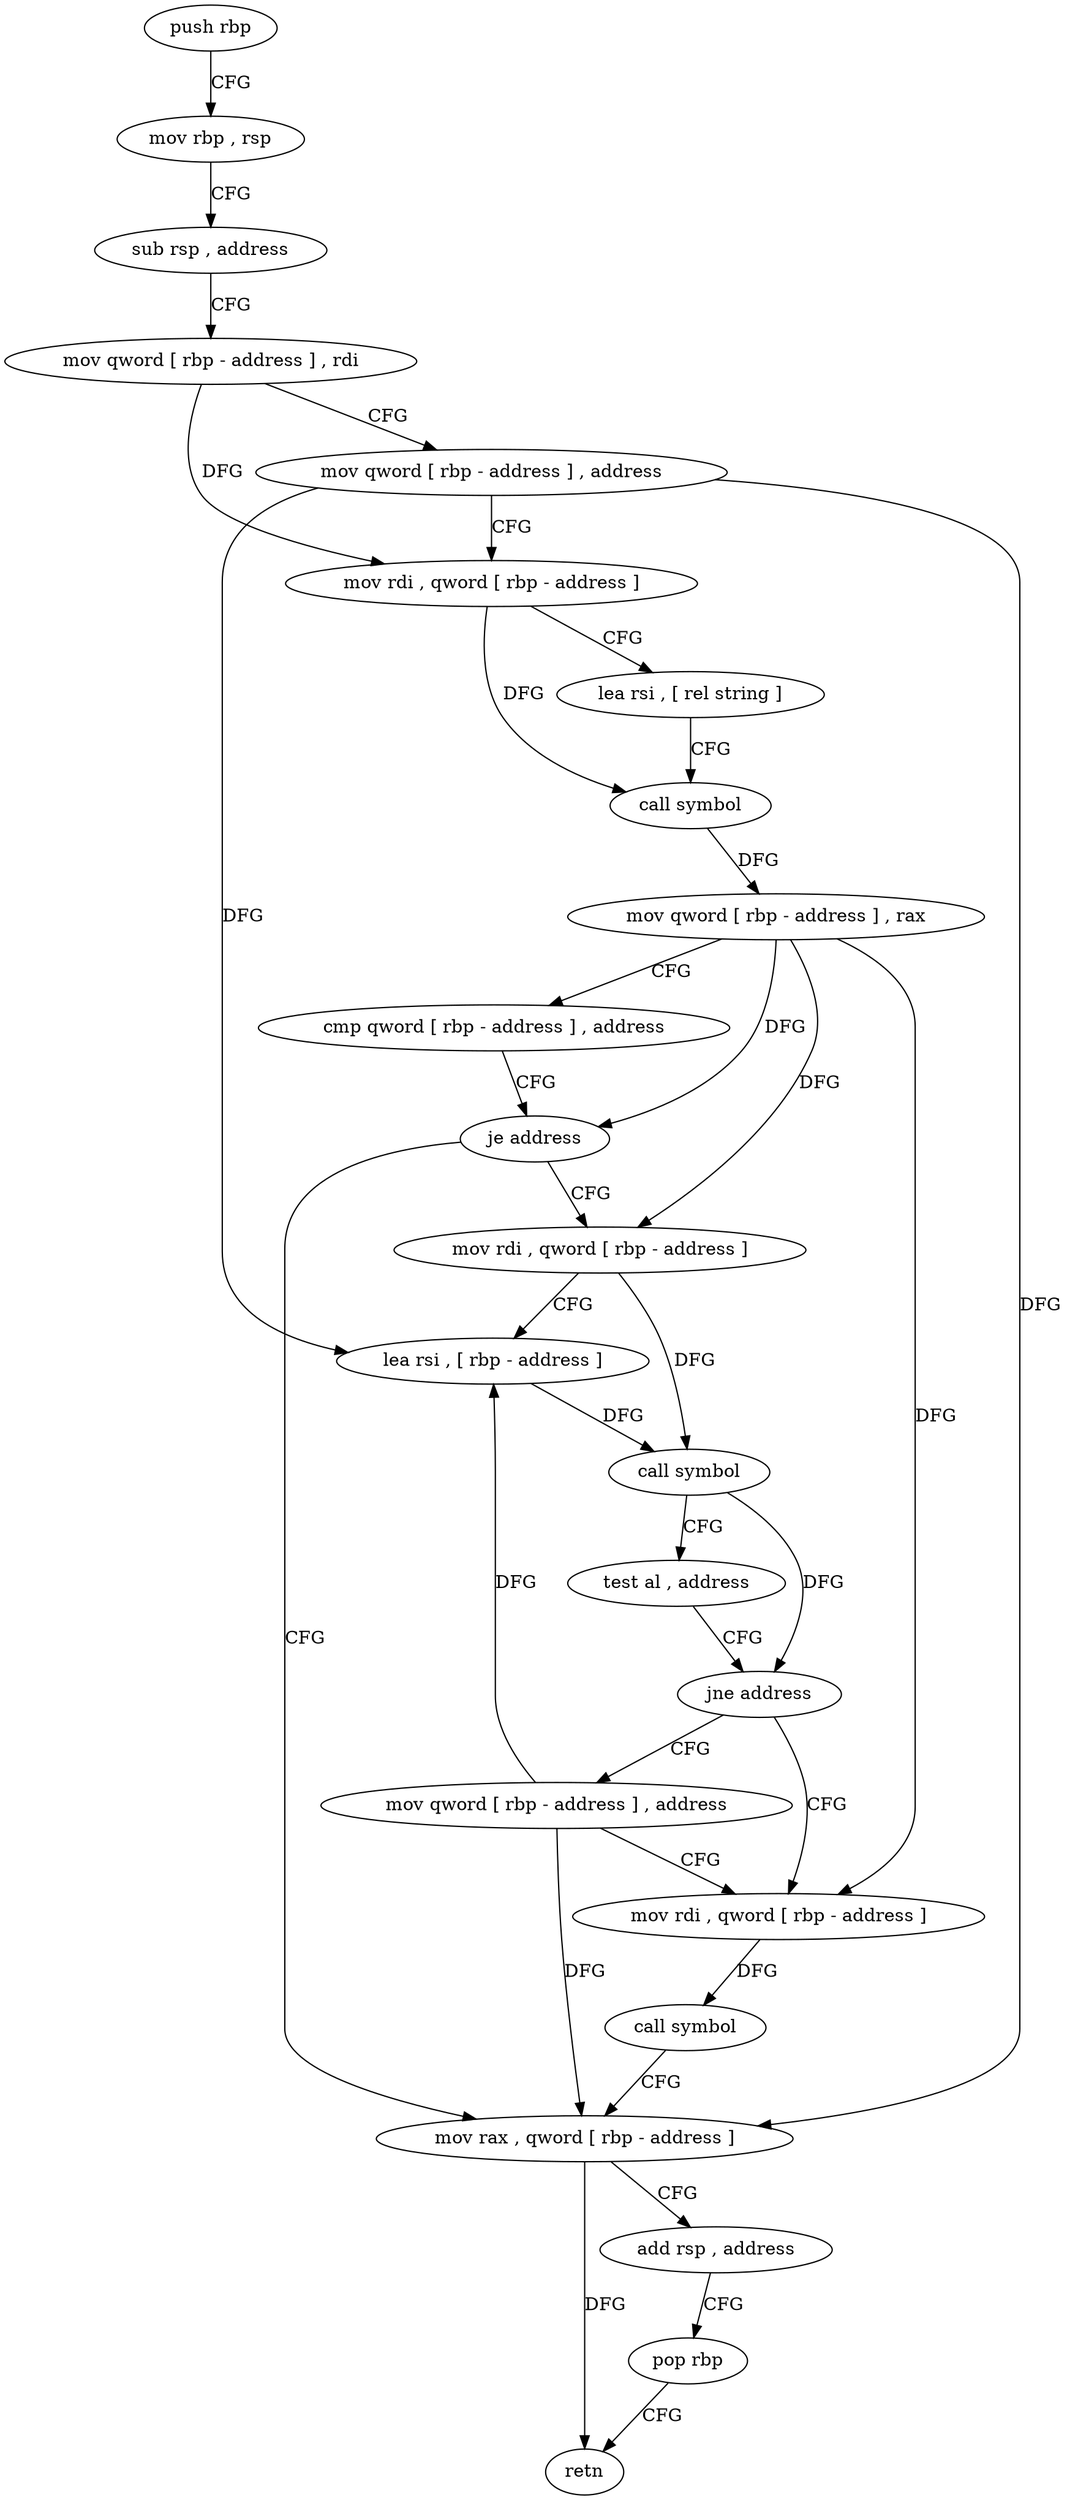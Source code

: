 digraph "func" {
"118464" [label = "push rbp" ]
"118465" [label = "mov rbp , rsp" ]
"118468" [label = "sub rsp , address" ]
"118472" [label = "mov qword [ rbp - address ] , rdi" ]
"118476" [label = "mov qword [ rbp - address ] , address" ]
"118484" [label = "mov rdi , qword [ rbp - address ]" ]
"118488" [label = "lea rsi , [ rel string ]" ]
"118495" [label = "call symbol" ]
"118500" [label = "mov qword [ rbp - address ] , rax" ]
"118504" [label = "cmp qword [ rbp - address ] , address" ]
"118509" [label = "je address" ]
"118553" [label = "mov rax , qword [ rbp - address ]" ]
"118515" [label = "mov rdi , qword [ rbp - address ]" ]
"118557" [label = "add rsp , address" ]
"118561" [label = "pop rbp" ]
"118562" [label = "retn" ]
"118519" [label = "lea rsi , [ rbp - address ]" ]
"118523" [label = "call symbol" ]
"118528" [label = "test al , address" ]
"118530" [label = "jne address" ]
"118544" [label = "mov rdi , qword [ rbp - address ]" ]
"118536" [label = "mov qword [ rbp - address ] , address" ]
"118548" [label = "call symbol" ]
"118464" -> "118465" [ label = "CFG" ]
"118465" -> "118468" [ label = "CFG" ]
"118468" -> "118472" [ label = "CFG" ]
"118472" -> "118476" [ label = "CFG" ]
"118472" -> "118484" [ label = "DFG" ]
"118476" -> "118484" [ label = "CFG" ]
"118476" -> "118553" [ label = "DFG" ]
"118476" -> "118519" [ label = "DFG" ]
"118484" -> "118488" [ label = "CFG" ]
"118484" -> "118495" [ label = "DFG" ]
"118488" -> "118495" [ label = "CFG" ]
"118495" -> "118500" [ label = "DFG" ]
"118500" -> "118504" [ label = "CFG" ]
"118500" -> "118509" [ label = "DFG" ]
"118500" -> "118515" [ label = "DFG" ]
"118500" -> "118544" [ label = "DFG" ]
"118504" -> "118509" [ label = "CFG" ]
"118509" -> "118553" [ label = "CFG" ]
"118509" -> "118515" [ label = "CFG" ]
"118553" -> "118557" [ label = "CFG" ]
"118553" -> "118562" [ label = "DFG" ]
"118515" -> "118519" [ label = "CFG" ]
"118515" -> "118523" [ label = "DFG" ]
"118557" -> "118561" [ label = "CFG" ]
"118561" -> "118562" [ label = "CFG" ]
"118519" -> "118523" [ label = "DFG" ]
"118523" -> "118528" [ label = "CFG" ]
"118523" -> "118530" [ label = "DFG" ]
"118528" -> "118530" [ label = "CFG" ]
"118530" -> "118544" [ label = "CFG" ]
"118530" -> "118536" [ label = "CFG" ]
"118544" -> "118548" [ label = "DFG" ]
"118536" -> "118544" [ label = "CFG" ]
"118536" -> "118553" [ label = "DFG" ]
"118536" -> "118519" [ label = "DFG" ]
"118548" -> "118553" [ label = "CFG" ]
}
